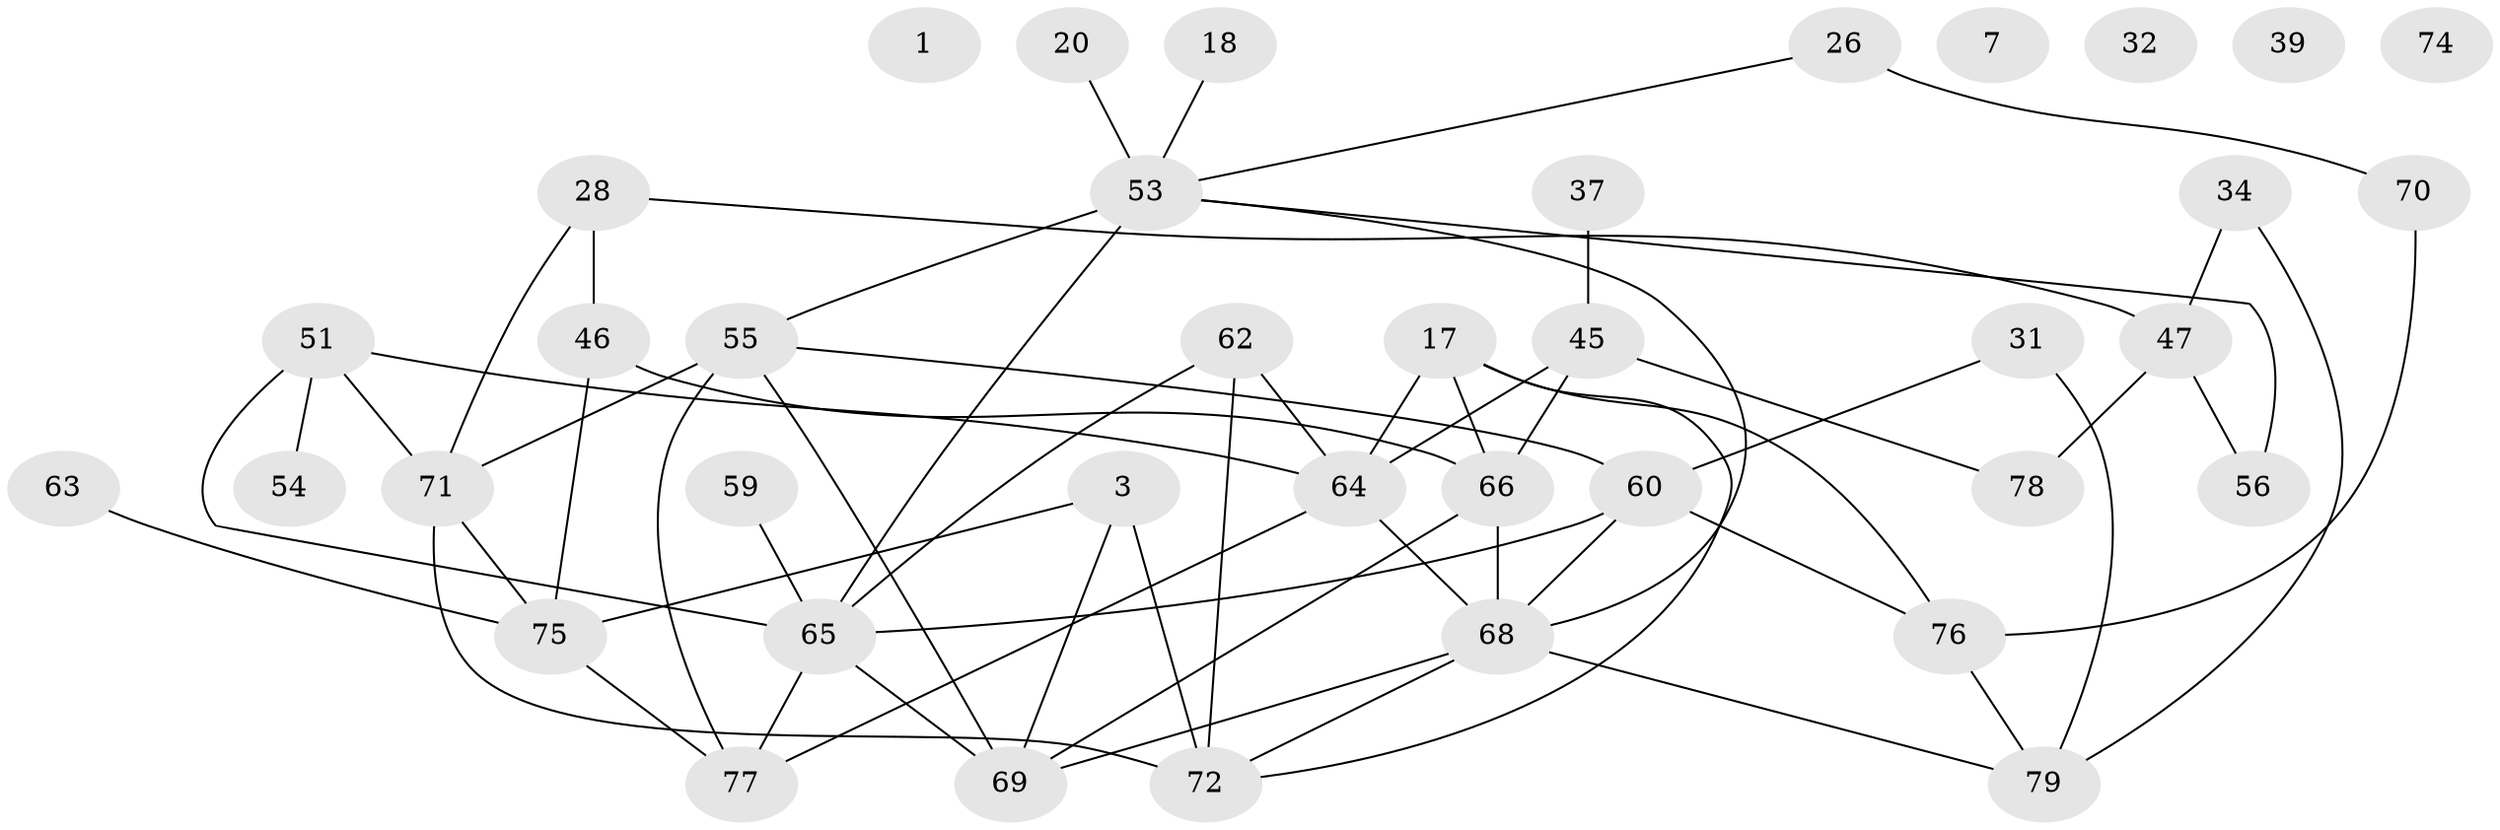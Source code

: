 // original degree distribution, {0: 0.06329113924050633, 2: 0.22784810126582278, 4: 0.189873417721519, 3: 0.27848101265822783, 1: 0.11392405063291139, 7: 0.02531645569620253, 5: 0.0379746835443038, 6: 0.06329113924050633}
// Generated by graph-tools (version 1.1) at 2025/40/03/09/25 04:40:43]
// undirected, 39 vertices, 60 edges
graph export_dot {
graph [start="1"]
  node [color=gray90,style=filled];
  1;
  3;
  7;
  17;
  18;
  20;
  26;
  28;
  31;
  32;
  34;
  37;
  39;
  45 [super="+9"];
  46 [super="+22+43"];
  47;
  51 [super="+25"];
  53 [super="+38"];
  54;
  55 [super="+15+21+35"];
  56;
  59;
  60 [super="+4+16+19+57"];
  62;
  63;
  64 [super="+30+10+44+58"];
  65 [super="+50"];
  66 [super="+24"];
  68 [super="+13+61"];
  69 [super="+48"];
  70;
  71 [super="+33"];
  72 [super="+29"];
  74;
  75;
  76 [super="+5+73+67"];
  77 [super="+42"];
  78;
  79;
  3 -- 72 [weight=2];
  3 -- 75;
  3 -- 69;
  17 -- 66;
  17 -- 72 [weight=2];
  17 -- 64 [weight=3];
  17 -- 76;
  18 -- 53;
  20 -- 53;
  26 -- 70;
  26 -- 53;
  28 -- 46 [weight=2];
  28 -- 47;
  28 -- 71;
  31 -- 79;
  31 -- 60;
  34 -- 47;
  34 -- 79;
  37 -- 45;
  45 -- 78;
  45 -- 66;
  45 -- 64;
  46 -- 66 [weight=3];
  46 -- 75 [weight=2];
  47 -- 56;
  47 -- 78;
  51 -- 54;
  51 -- 64;
  51 -- 65;
  51 -- 71;
  53 -- 65 [weight=2];
  53 -- 56;
  53 -- 55;
  53 -- 68;
  55 -- 77;
  55 -- 69;
  55 -- 60;
  55 -- 71;
  59 -- 65;
  60 -- 68 [weight=2];
  60 -- 76;
  60 -- 65 [weight=3];
  62 -- 72;
  62 -- 65;
  62 -- 64;
  63 -- 75;
  64 -- 68 [weight=2];
  64 -- 77;
  65 -- 77;
  65 -- 69;
  66 -- 69;
  66 -- 68 [weight=2];
  68 -- 72;
  68 -- 79;
  68 -- 69;
  70 -- 76;
  71 -- 75;
  71 -- 72 [weight=2];
  75 -- 77;
  76 -- 79;
}
